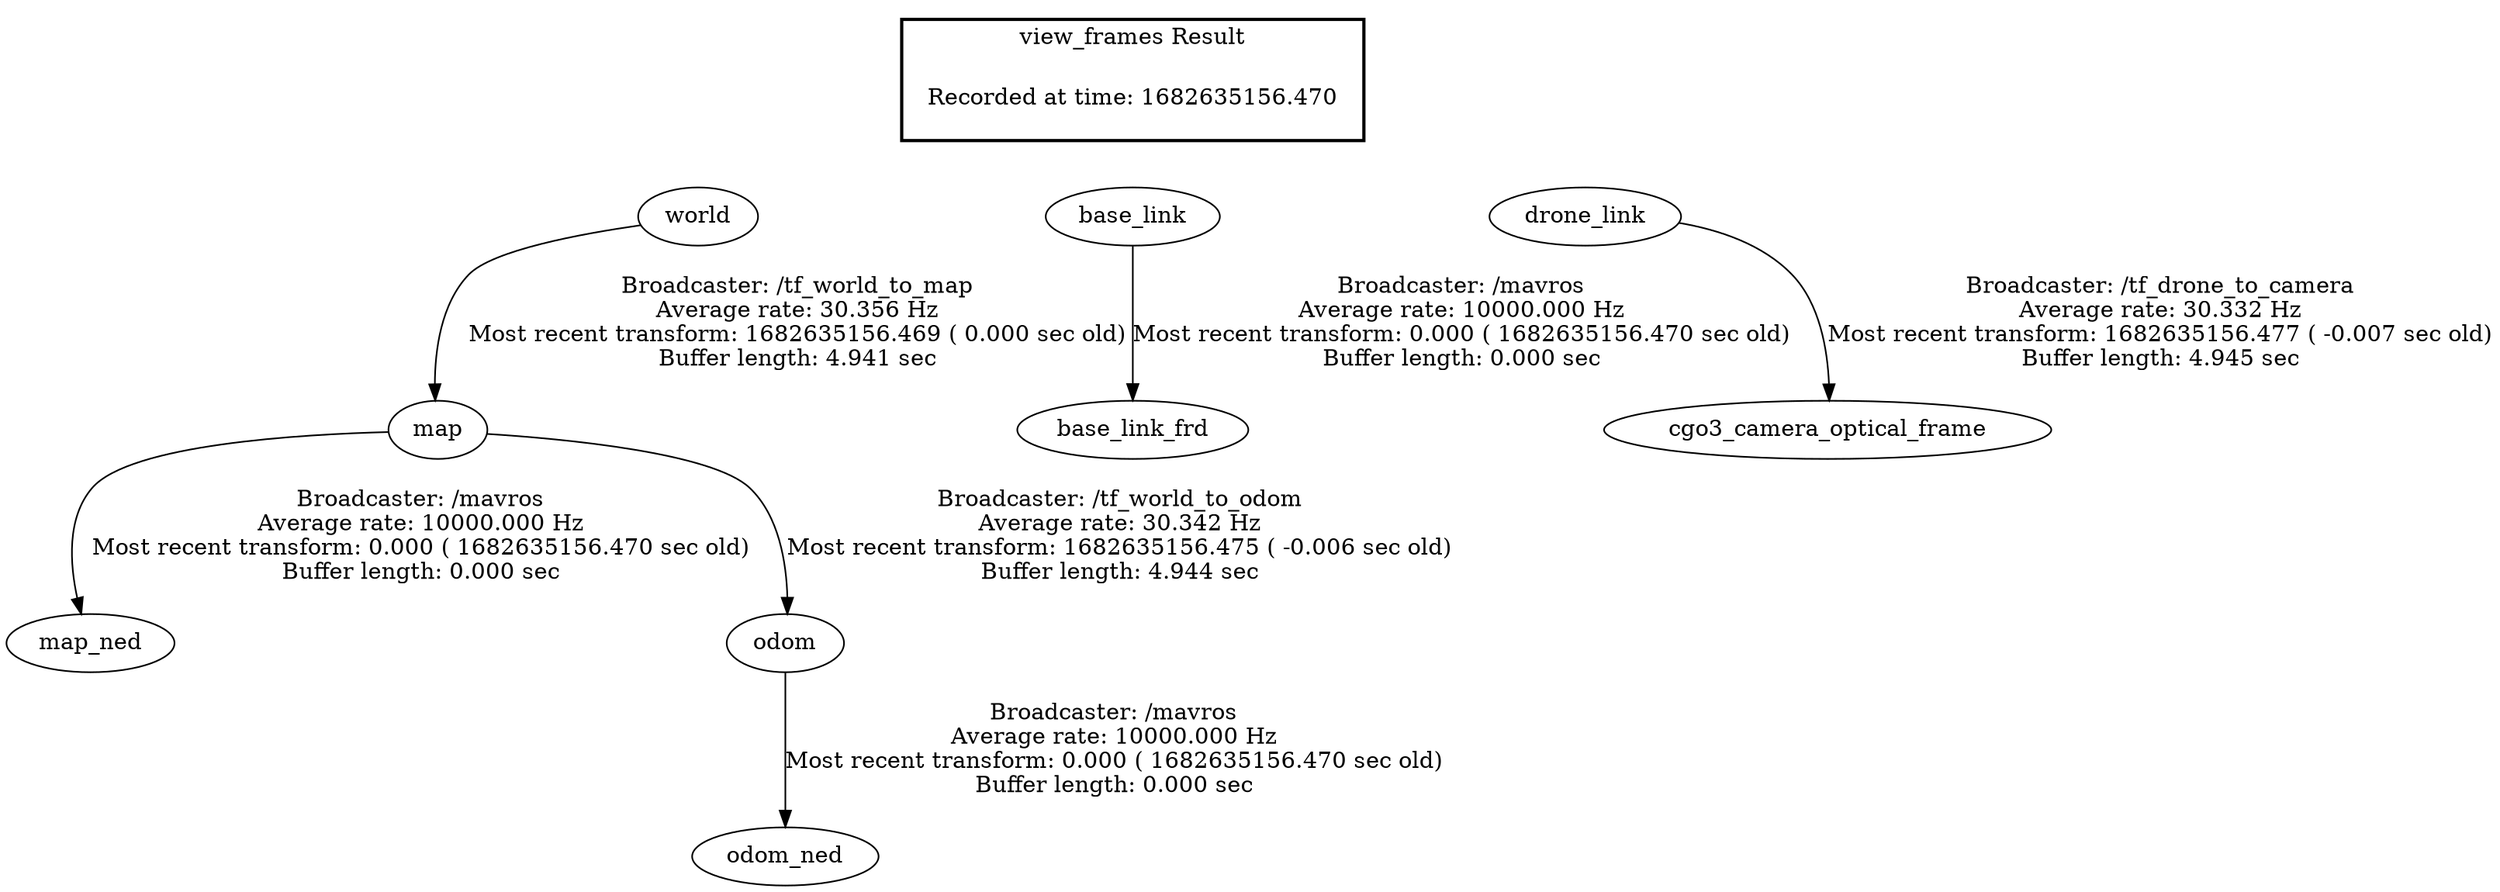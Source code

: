 digraph G {
"map" -> "map_ned"[label="Broadcaster: /mavros\nAverage rate: 10000.000 Hz\nMost recent transform: 0.000 ( 1682635156.470 sec old)\nBuffer length: 0.000 sec\n"];
"world" -> "map"[label="Broadcaster: /tf_world_to_map\nAverage rate: 30.356 Hz\nMost recent transform: 1682635156.469 ( 0.000 sec old)\nBuffer length: 4.941 sec\n"];
"odom" -> "odom_ned"[label="Broadcaster: /mavros\nAverage rate: 10000.000 Hz\nMost recent transform: 0.000 ( 1682635156.470 sec old)\nBuffer length: 0.000 sec\n"];
"map" -> "odom"[label="Broadcaster: /tf_world_to_odom\nAverage rate: 30.342 Hz\nMost recent transform: 1682635156.475 ( -0.006 sec old)\nBuffer length: 4.944 sec\n"];
"base_link" -> "base_link_frd"[label="Broadcaster: /mavros\nAverage rate: 10000.000 Hz\nMost recent transform: 0.000 ( 1682635156.470 sec old)\nBuffer length: 0.000 sec\n"];
"drone_link" -> "cgo3_camera_optical_frame"[label="Broadcaster: /tf_drone_to_camera\nAverage rate: 30.332 Hz\nMost recent transform: 1682635156.477 ( -0.007 sec old)\nBuffer length: 4.945 sec\n"];
edge [style=invis];
 subgraph cluster_legend { style=bold; color=black; label ="view_frames Result";
"Recorded at time: 1682635156.470"[ shape=plaintext ] ;
 }->"base_link";
edge [style=invis];
 subgraph cluster_legend { style=bold; color=black; label ="view_frames Result";
"Recorded at time: 1682635156.470"[ shape=plaintext ] ;
 }->"world";
edge [style=invis];
 subgraph cluster_legend { style=bold; color=black; label ="view_frames Result";
"Recorded at time: 1682635156.470"[ shape=plaintext ] ;
 }->"drone_link";
}